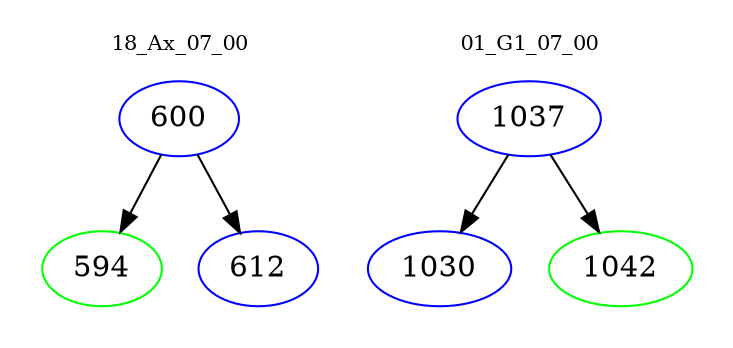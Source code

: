 digraph{
subgraph cluster_0 {
color = white
label = "18_Ax_07_00";
fontsize=10;
T0_600 [label="600", color="blue"]
T0_600 -> T0_594 [color="black"]
T0_594 [label="594", color="green"]
T0_600 -> T0_612 [color="black"]
T0_612 [label="612", color="blue"]
}
subgraph cluster_1 {
color = white
label = "01_G1_07_00";
fontsize=10;
T1_1037 [label="1037", color="blue"]
T1_1037 -> T1_1030 [color="black"]
T1_1030 [label="1030", color="blue"]
T1_1037 -> T1_1042 [color="black"]
T1_1042 [label="1042", color="green"]
}
}
